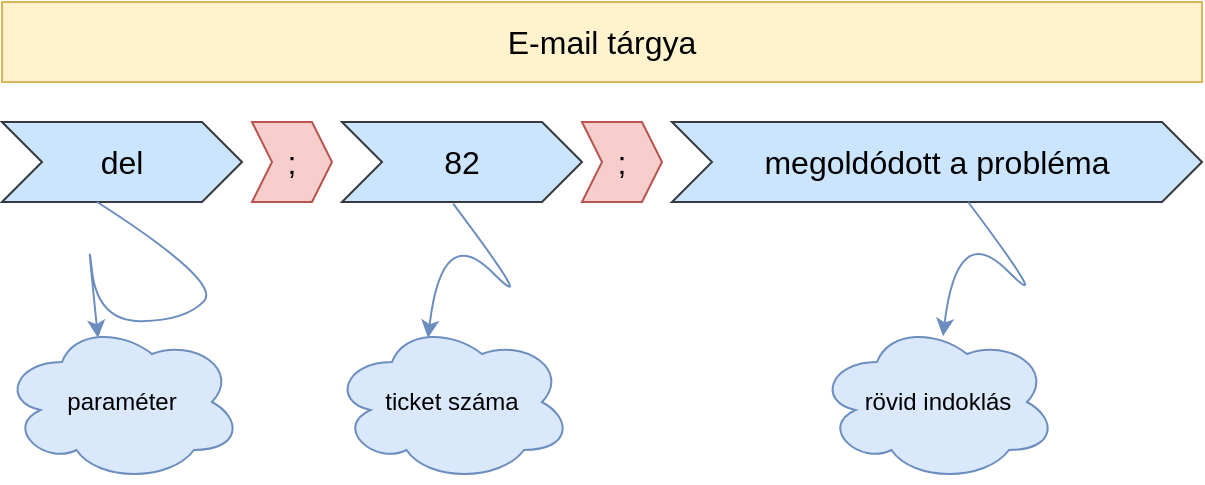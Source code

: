 <mxfile>
    <diagram id="QODsFq8zSfddrYQanfZE" name="Page-1">
        <mxGraphModel dx="1093" dy="815" grid="1" gridSize="10" guides="1" tooltips="1" connect="1" arrows="1" fold="1" page="1" pageScale="1" pageWidth="1169" pageHeight="827" math="0" shadow="0">
            <root>
                <mxCell id="0"/>
                <mxCell id="1" parent="0"/>
                <mxCell id="2" value="E-mail tárgya" style="rounded=0;whiteSpace=wrap;html=1;fontSize=16;fillColor=#fff2cc;strokeColor=#d6b656;fontColor=#000000;" parent="1" vertex="1">
                    <mxGeometry x="40" y="40" width="600" height="40" as="geometry"/>
                </mxCell>
                <mxCell id="67" value="82" style="shape=step;perimeter=stepPerimeter;whiteSpace=wrap;html=1;fixedSize=1;strokeColor=#36393d;fontSize=16;fillColor=#cce5ff;fontColor=#000000;" parent="1" vertex="1">
                    <mxGeometry x="210" y="100" width="120" height="40" as="geometry"/>
                </mxCell>
                <mxCell id="72" value=";" style="shape=step;perimeter=stepPerimeter;whiteSpace=wrap;html=1;fixedSize=1;strokeColor=#b85450;fontSize=16;fillColor=#f8cecc;size=10;fillStyle=auto;fontColor=#000000;" parent="1" vertex="1">
                    <mxGeometry x="165" y="100" width="40" height="40" as="geometry"/>
                </mxCell>
                <mxCell id="77" value="del" style="shape=step;perimeter=stepPerimeter;whiteSpace=wrap;html=1;fixedSize=1;strokeColor=#36393d;fontSize=16;fillColor=#cce5ff;fontColor=#000000;" parent="1" vertex="1">
                    <mxGeometry x="40" y="100" width="120" height="40" as="geometry"/>
                </mxCell>
                <mxCell id="96" value="ticket száma" style="ellipse;shape=cloud;whiteSpace=wrap;html=1;fillStyle=auto;strokeColor=#6c8ebf;fontFamily=Helvetica;fontSize=12;fillColor=#dae8fc;fontColor=#000000;" parent="1" vertex="1">
                    <mxGeometry x="205" y="200" width="120" height="80" as="geometry"/>
                </mxCell>
                <mxCell id="98" value="" style="curved=1;endArrow=classic;html=1;fontFamily=Helvetica;fontSize=12;fontColor=#000000;exitX=0.463;exitY=1.021;exitDx=0;exitDy=0;exitPerimeter=0;entryX=0.4;entryY=0.1;entryDx=0;entryDy=0;entryPerimeter=0;fillColor=#dae8fc;strokeColor=#6c8ebf;" parent="1" source="67" target="96" edge="1">
                    <mxGeometry width="50" height="50" relative="1" as="geometry">
                        <mxPoint x="260" y="200" as="sourcePoint"/>
                        <mxPoint x="310" y="150" as="targetPoint"/>
                        <Array as="points">
                            <mxPoint x="310" y="200"/>
                            <mxPoint x="260" y="150"/>
                        </Array>
                    </mxGeometry>
                </mxCell>
                <mxCell id="99" value="paraméter" style="ellipse;shape=cloud;whiteSpace=wrap;html=1;fillStyle=auto;strokeColor=#6c8ebf;fontFamily=Helvetica;fontSize=12;fillColor=#dae8fc;fontColor=#000000;" parent="1" vertex="1">
                    <mxGeometry x="40" y="200" width="120" height="80" as="geometry"/>
                </mxCell>
                <mxCell id="100" value="" style="curved=1;endArrow=classic;html=1;fontFamily=Helvetica;fontSize=12;fontColor=#000000;exitX=0.463;exitY=1.021;exitDx=0;exitDy=0;exitPerimeter=0;entryX=0.4;entryY=0.1;entryDx=0;entryDy=0;entryPerimeter=0;fillColor=#dae8fc;strokeColor=#6c8ebf;" parent="1" target="99" edge="1">
                    <mxGeometry width="50" height="50" relative="1" as="geometry">
                        <mxPoint x="87.56" y="140.0" as="sourcePoint"/>
                        <mxPoint x="165.0" y="207.16" as="targetPoint"/>
                        <Array as="points">
                            <mxPoint x="150" y="180"/>
                            <mxPoint x="132" y="199.16"/>
                            <mxPoint x="88" y="200"/>
                            <mxPoint x="82" y="149.16"/>
                        </Array>
                    </mxGeometry>
                </mxCell>
                <mxCell id="101" value="megoldódott a probléma" style="shape=step;perimeter=stepPerimeter;whiteSpace=wrap;html=1;fixedSize=1;strokeColor=#36393d;fontSize=16;fillColor=#cce5ff;fontColor=#000000;" vertex="1" parent="1">
                    <mxGeometry x="375" y="100" width="265" height="40" as="geometry"/>
                </mxCell>
                <mxCell id="102" value=";" style="shape=step;perimeter=stepPerimeter;whiteSpace=wrap;html=1;fixedSize=1;strokeColor=#b85450;fontSize=16;fillColor=#f8cecc;size=10;fillStyle=auto;fontColor=#000000;" vertex="1" parent="1">
                    <mxGeometry x="330" y="100" width="40" height="40" as="geometry"/>
                </mxCell>
                <mxCell id="103" value="rövid indoklás" style="ellipse;shape=cloud;whiteSpace=wrap;html=1;fillStyle=auto;strokeColor=#6c8ebf;fontFamily=Helvetica;fontSize=12;fillColor=#dae8fc;fontColor=#000000;" vertex="1" parent="1">
                    <mxGeometry x="447.5" y="200" width="120" height="80" as="geometry"/>
                </mxCell>
                <mxCell id="104" value="" style="curved=1;endArrow=classic;html=1;fontFamily=Helvetica;fontSize=12;fontColor=#000000;exitX=0.463;exitY=1.021;exitDx=0;exitDy=0;exitPerimeter=0;entryX=0.4;entryY=0.1;entryDx=0;entryDy=0;entryPerimeter=0;fillColor=#dae8fc;strokeColor=#6c8ebf;" edge="1" parent="1">
                    <mxGeometry width="50" height="50" relative="1" as="geometry">
                        <mxPoint x="523.06" y="140.0" as="sourcePoint"/>
                        <mxPoint x="510.5" y="207.16" as="targetPoint"/>
                        <Array as="points">
                            <mxPoint x="567.5" y="199.16"/>
                            <mxPoint x="517.5" y="149.16"/>
                        </Array>
                    </mxGeometry>
                </mxCell>
            </root>
        </mxGraphModel>
    </diagram>
</mxfile>
